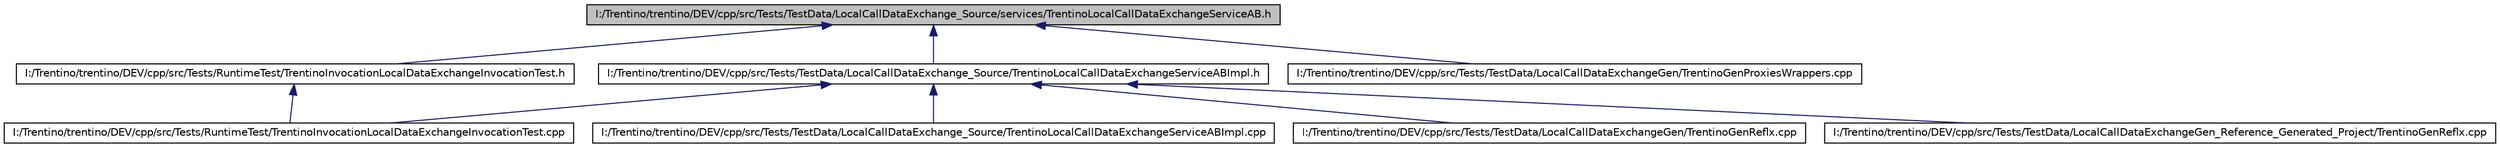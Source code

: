 digraph G
{
  edge [fontname="Helvetica",fontsize="10",labelfontname="Helvetica",labelfontsize="10"];
  node [fontname="Helvetica",fontsize="10",shape=record];
  Node1 [label="I:/Trentino/trentino/DEV/cpp/src/Tests/TestData/LocalCallDataExchange_Source/services/TrentinoLocalCallDataExchangeServiceAB.h",height=0.2,width=0.4,color="black", fillcolor="grey75", style="filled" fontcolor="black"];
  Node1 -> Node2 [dir="back",color="midnightblue",fontsize="10",style="solid",fontname="Helvetica"];
  Node2 [label="I:/Trentino/trentino/DEV/cpp/src/Tests/RuntimeTest/TrentinoInvocationLocalDataExchangeInvocationTest.h",height=0.2,width=0.4,color="black", fillcolor="white", style="filled",URL="$_trentino_invocation_local_data_exchange_invocation_test_8h.html"];
  Node2 -> Node3 [dir="back",color="midnightblue",fontsize="10",style="solid",fontname="Helvetica"];
  Node3 [label="I:/Trentino/trentino/DEV/cpp/src/Tests/RuntimeTest/TrentinoInvocationLocalDataExchangeInvocationTest.cpp",height=0.2,width=0.4,color="black", fillcolor="white", style="filled",URL="$_trentino_invocation_local_data_exchange_invocation_test_8cpp.html"];
  Node1 -> Node4 [dir="back",color="midnightblue",fontsize="10",style="solid",fontname="Helvetica"];
  Node4 [label="I:/Trentino/trentino/DEV/cpp/src/Tests/TestData/LocalCallDataExchange_Source/TrentinoLocalCallDataExchangeServiceABImpl.h",height=0.2,width=0.4,color="black", fillcolor="white", style="filled",URL="$_test_data_2_local_call_data_exchange___source_2_trentino_local_call_data_exchange_service_a_b_impl_8h.html"];
  Node4 -> Node3 [dir="back",color="midnightblue",fontsize="10",style="solid",fontname="Helvetica"];
  Node4 -> Node5 [dir="back",color="midnightblue",fontsize="10",style="solid",fontname="Helvetica"];
  Node5 [label="I:/Trentino/trentino/DEV/cpp/src/Tests/TestData/LocalCallDataExchange_Source/TrentinoLocalCallDataExchangeServiceABImpl.cpp",height=0.2,width=0.4,color="black", fillcolor="white", style="filled",URL="$_test_data_2_local_call_data_exchange___source_2_trentino_local_call_data_exchange_service_a_b_impl_8cpp.html"];
  Node4 -> Node6 [dir="back",color="midnightblue",fontsize="10",style="solid",fontname="Helvetica"];
  Node6 [label="I:/Trentino/trentino/DEV/cpp/src/Tests/TestData/LocalCallDataExchangeGen/TrentinoGenReflx.cpp",height=0.2,width=0.4,color="black", fillcolor="white", style="filled",URL="$_local_call_data_exchange_gen_2_trentino_gen_reflx_8cpp.html"];
  Node4 -> Node7 [dir="back",color="midnightblue",fontsize="10",style="solid",fontname="Helvetica"];
  Node7 [label="I:/Trentino/trentino/DEV/cpp/src/Tests/TestData/LocalCallDataExchangeGen_Reference_Generated_Project/TrentinoGenReflx.cpp",height=0.2,width=0.4,color="black", fillcolor="white", style="filled",URL="$_local_call_data_exchange_gen___reference___generated___project_2_trentino_gen_reflx_8cpp.html"];
  Node1 -> Node8 [dir="back",color="midnightblue",fontsize="10",style="solid",fontname="Helvetica"];
  Node8 [label="I:/Trentino/trentino/DEV/cpp/src/Tests/TestData/LocalCallDataExchangeGen/TrentinoGenProxiesWrappers.cpp",height=0.2,width=0.4,color="black", fillcolor="white", style="filled",URL="$_local_call_data_exchange_gen_2_trentino_gen_proxies_wrappers_8cpp.html"];
}

